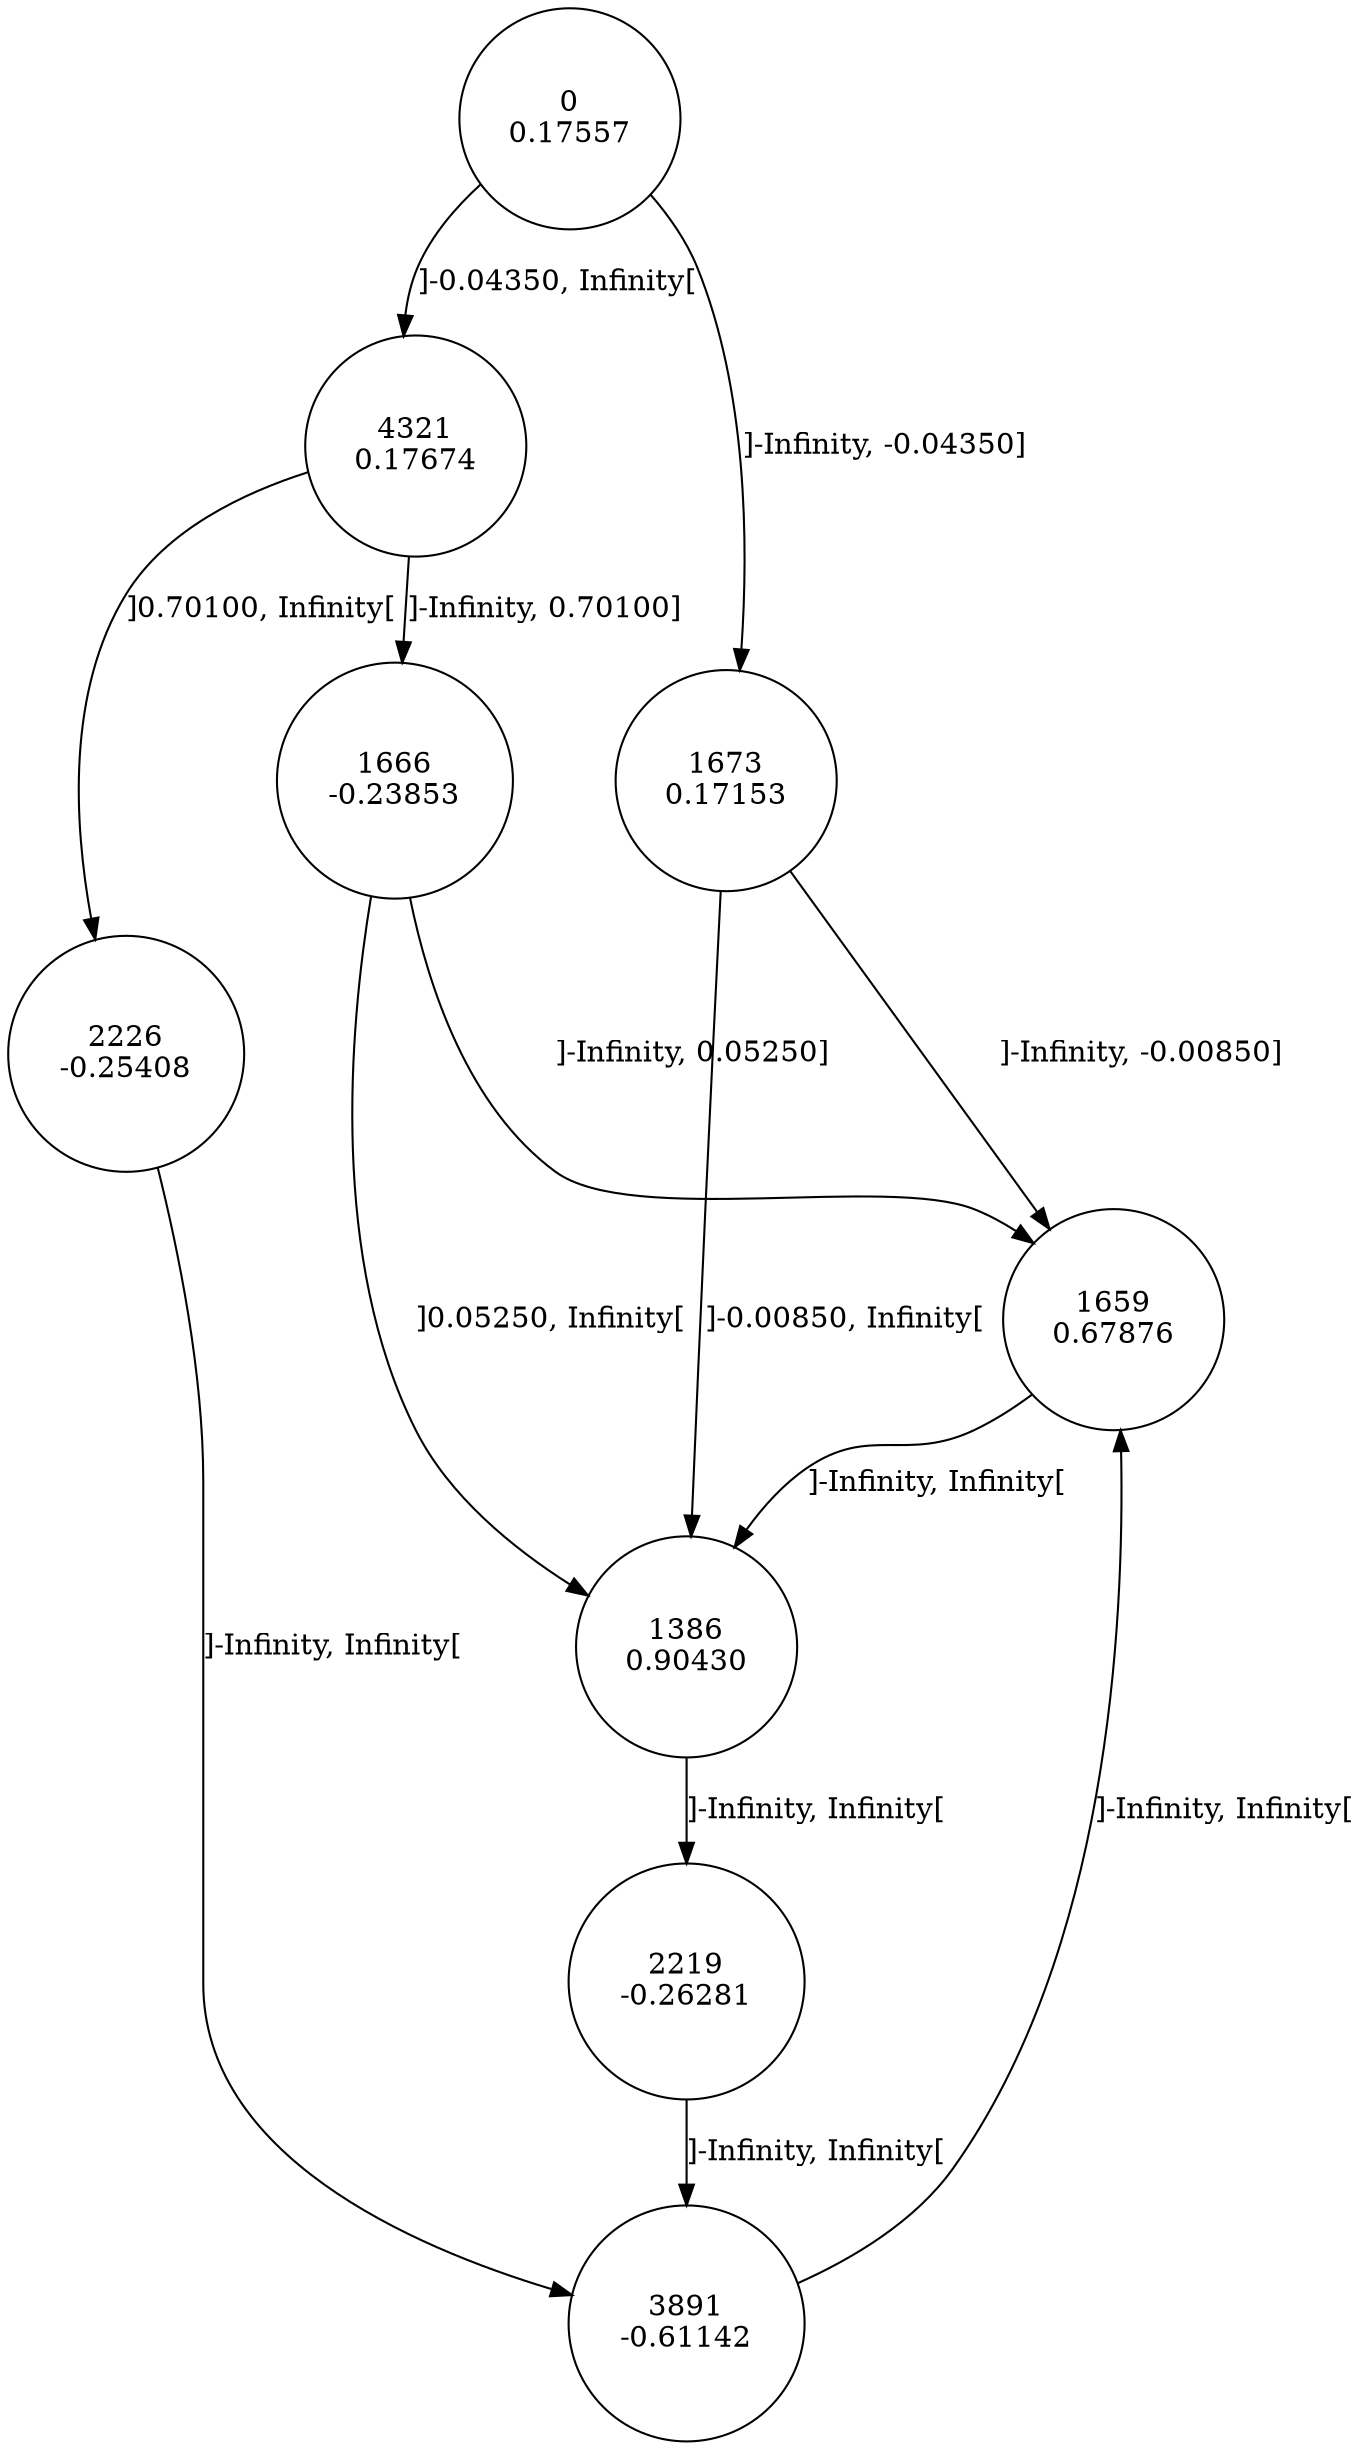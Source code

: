 digraph DFA {
0 [shape=circle, label="0\n0.17557"];
	0 -> 1673 [label="]-Infinity, -0.04350]"];
	0 -> 4321 [label="]-0.04350, Infinity["];
4321 [shape=circle, label="4321\n0.17674"];
	4321 -> 1666 [label="]-Infinity, 0.70100]"];
	4321 -> 2226 [label="]0.70100, Infinity["];
2226 [shape=circle, label="2226\n-0.25408"];
	2226 -> 3891 [label="]-Infinity, Infinity["];
3891 [shape=circle, label="3891\n-0.61142"];
	3891 -> 1659 [label="]-Infinity, Infinity["];
1659 [shape=circle, label="1659\n0.67876"];
	1659 -> 1386 [label="]-Infinity, Infinity["];
1386 [shape=circle, label="1386\n0.90430"];
	1386 -> 2219 [label="]-Infinity, Infinity["];
2219 [shape=circle, label="2219\n-0.26281"];
	2219 -> 3891 [label="]-Infinity, Infinity["];
1666 [shape=circle, label="1666\n-0.23853"];
	1666 -> 1659 [label="]-Infinity, 0.05250]"];
	1666 -> 1386 [label="]0.05250, Infinity["];
1673 [shape=circle, label="1673\n0.17153"];
	1673 -> 1659 [label="]-Infinity, -0.00850]"];
	1673 -> 1386 [label="]-0.00850, Infinity["];
}